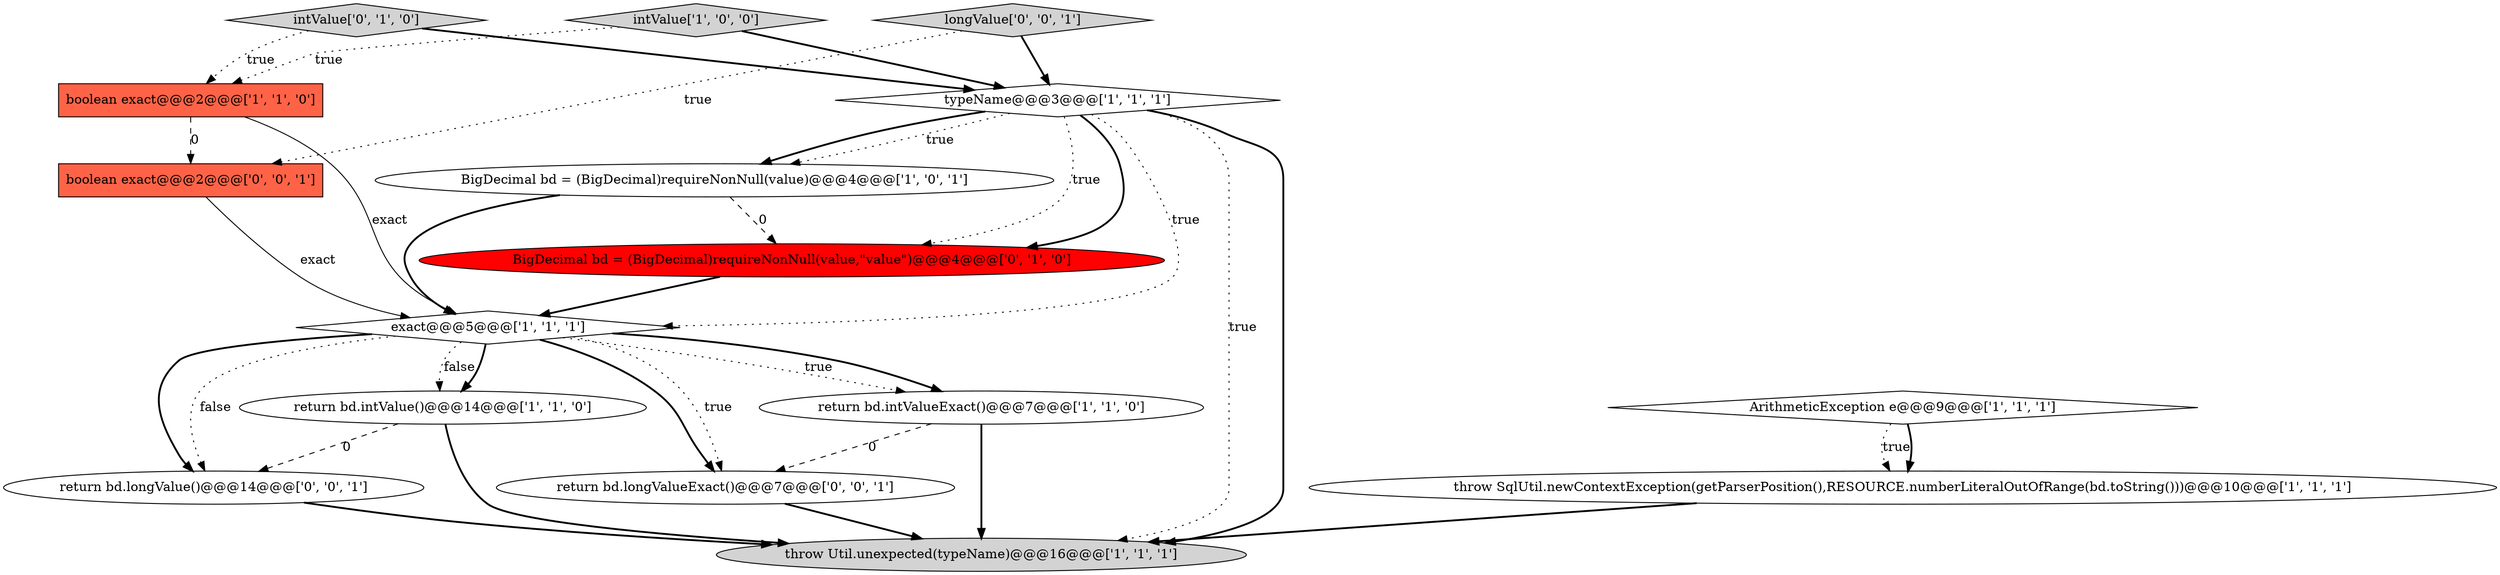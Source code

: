 digraph {
6 [style = filled, label = "BigDecimal bd = (BigDecimal)requireNonNull(value)@@@4@@@['1', '0', '1']", fillcolor = white, shape = ellipse image = "AAA0AAABBB1BBB"];
5 [style = filled, label = "intValue['1', '0', '0']", fillcolor = lightgray, shape = diamond image = "AAA0AAABBB1BBB"];
7 [style = filled, label = "return bd.intValueExact()@@@7@@@['1', '1', '0']", fillcolor = white, shape = ellipse image = "AAA0AAABBB1BBB"];
11 [style = filled, label = "intValue['0', '1', '0']", fillcolor = lightgray, shape = diamond image = "AAA0AAABBB2BBB"];
15 [style = filled, label = "return bd.longValue()@@@14@@@['0', '0', '1']", fillcolor = white, shape = ellipse image = "AAA0AAABBB3BBB"];
2 [style = filled, label = "ArithmeticException e@@@9@@@['1', '1', '1']", fillcolor = white, shape = diamond image = "AAA0AAABBB1BBB"];
4 [style = filled, label = "exact@@@5@@@['1', '1', '1']", fillcolor = white, shape = diamond image = "AAA0AAABBB1BBB"];
14 [style = filled, label = "return bd.longValueExact()@@@7@@@['0', '0', '1']", fillcolor = white, shape = ellipse image = "AAA0AAABBB3BBB"];
9 [style = filled, label = "typeName@@@3@@@['1', '1', '1']", fillcolor = white, shape = diamond image = "AAA0AAABBB1BBB"];
8 [style = filled, label = "return bd.intValue()@@@14@@@['1', '1', '0']", fillcolor = white, shape = ellipse image = "AAA0AAABBB1BBB"];
12 [style = filled, label = "longValue['0', '0', '1']", fillcolor = lightgray, shape = diamond image = "AAA0AAABBB3BBB"];
1 [style = filled, label = "boolean exact@@@2@@@['1', '1', '0']", fillcolor = tomato, shape = box image = "AAA0AAABBB1BBB"];
10 [style = filled, label = "BigDecimal bd = (BigDecimal)requireNonNull(value,\"value\")@@@4@@@['0', '1', '0']", fillcolor = red, shape = ellipse image = "AAA1AAABBB2BBB"];
13 [style = filled, label = "boolean exact@@@2@@@['0', '0', '1']", fillcolor = tomato, shape = box image = "AAA0AAABBB3BBB"];
0 [style = filled, label = "throw Util.unexpected(typeName)@@@16@@@['1', '1', '1']", fillcolor = lightgray, shape = ellipse image = "AAA0AAABBB1BBB"];
3 [style = filled, label = "throw SqlUtil.newContextException(getParserPosition(),RESOURCE.numberLiteralOutOfRange(bd.toString()))@@@10@@@['1', '1', '1']", fillcolor = white, shape = ellipse image = "AAA0AAABBB1BBB"];
2->3 [style = dotted, label="true"];
4->14 [style = bold, label=""];
9->0 [style = dotted, label="true"];
9->0 [style = bold, label=""];
5->9 [style = bold, label=""];
7->14 [style = dashed, label="0"];
11->1 [style = dotted, label="true"];
2->3 [style = bold, label=""];
5->1 [style = dotted, label="true"];
8->15 [style = dashed, label="0"];
4->15 [style = bold, label=""];
4->7 [style = dotted, label="true"];
7->0 [style = bold, label=""];
9->10 [style = bold, label=""];
4->14 [style = dotted, label="true"];
9->6 [style = dotted, label="true"];
11->9 [style = bold, label=""];
12->9 [style = bold, label=""];
4->8 [style = dotted, label="false"];
4->7 [style = bold, label=""];
4->15 [style = dotted, label="false"];
13->4 [style = solid, label="exact"];
9->6 [style = bold, label=""];
3->0 [style = bold, label=""];
6->10 [style = dashed, label="0"];
1->13 [style = dashed, label="0"];
8->0 [style = bold, label=""];
6->4 [style = bold, label=""];
12->13 [style = dotted, label="true"];
14->0 [style = bold, label=""];
15->0 [style = bold, label=""];
10->4 [style = bold, label=""];
9->4 [style = dotted, label="true"];
4->8 [style = bold, label=""];
1->4 [style = solid, label="exact"];
9->10 [style = dotted, label="true"];
}
